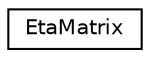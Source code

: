 digraph "Graphical Class Hierarchy"
{
 // LATEX_PDF_SIZE
  edge [fontname="Helvetica",fontsize="10",labelfontname="Helvetica",labelfontsize="10"];
  node [fontname="Helvetica",fontsize="10",shape=record];
  rankdir="LR";
  Node0 [label="EtaMatrix",height=0.2,width=0.4,color="black", fillcolor="white", style="filled",URL="$classoperations__research_1_1glop_1_1_eta_matrix.html",tooltip=" "];
}
